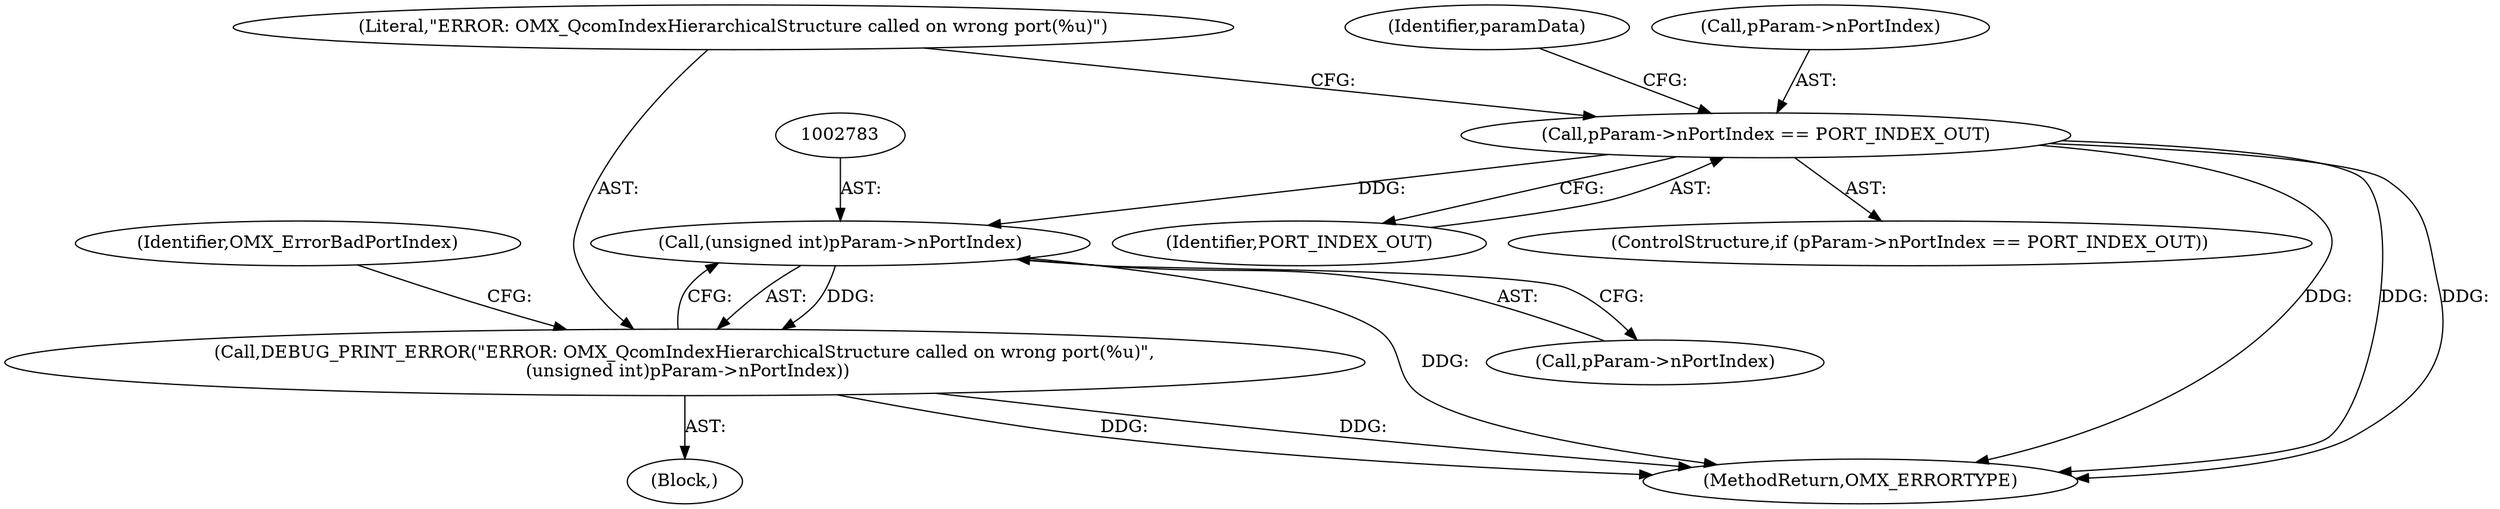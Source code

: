 digraph "0_Android_560ccdb509a7b86186fac0fce1b25bd9a3e6a6e8_7@pointer" {
"1002782" [label="(Call,(unsigned int)pParam->nPortIndex)"];
"1002733" [label="(Call,pParam->nPortIndex == PORT_INDEX_OUT)"];
"1002780" [label="(Call,DEBUG_PRINT_ERROR(\"ERROR: OMX_QcomIndexHierarchicalStructure called on wrong port(%u)\",\n (unsigned int)pParam->nPortIndex))"];
"1002733" [label="(Call,pParam->nPortIndex == PORT_INDEX_OUT)"];
"1002780" [label="(Call,DEBUG_PRINT_ERROR(\"ERROR: OMX_QcomIndexHierarchicalStructure called on wrong port(%u)\",\n (unsigned int)pParam->nPortIndex))"];
"1002781" [label="(Literal,\"ERROR: OMX_QcomIndexHierarchicalStructure called on wrong port(%u)\")"];
"1002784" [label="(Call,pParam->nPortIndex)"];
"1002742" [label="(Identifier,paramData)"];
"1002782" [label="(Call,(unsigned int)pParam->nPortIndex)"];
"1002737" [label="(Identifier,PORT_INDEX_OUT)"];
"1002788" [label="(Identifier,OMX_ErrorBadPortIndex)"];
"1002913" [label="(MethodReturn,OMX_ERRORTYPE)"];
"1002732" [label="(ControlStructure,if (pParam->nPortIndex == PORT_INDEX_OUT))"];
"1002779" [label="(Block,)"];
"1002734" [label="(Call,pParam->nPortIndex)"];
"1002782" -> "1002780"  [label="AST: "];
"1002782" -> "1002784"  [label="CFG: "];
"1002783" -> "1002782"  [label="AST: "];
"1002784" -> "1002782"  [label="AST: "];
"1002780" -> "1002782"  [label="CFG: "];
"1002782" -> "1002913"  [label="DDG: "];
"1002782" -> "1002780"  [label="DDG: "];
"1002733" -> "1002782"  [label="DDG: "];
"1002733" -> "1002732"  [label="AST: "];
"1002733" -> "1002737"  [label="CFG: "];
"1002734" -> "1002733"  [label="AST: "];
"1002737" -> "1002733"  [label="AST: "];
"1002742" -> "1002733"  [label="CFG: "];
"1002781" -> "1002733"  [label="CFG: "];
"1002733" -> "1002913"  [label="DDG: "];
"1002733" -> "1002913"  [label="DDG: "];
"1002733" -> "1002913"  [label="DDG: "];
"1002780" -> "1002779"  [label="AST: "];
"1002781" -> "1002780"  [label="AST: "];
"1002788" -> "1002780"  [label="CFG: "];
"1002780" -> "1002913"  [label="DDG: "];
"1002780" -> "1002913"  [label="DDG: "];
}
